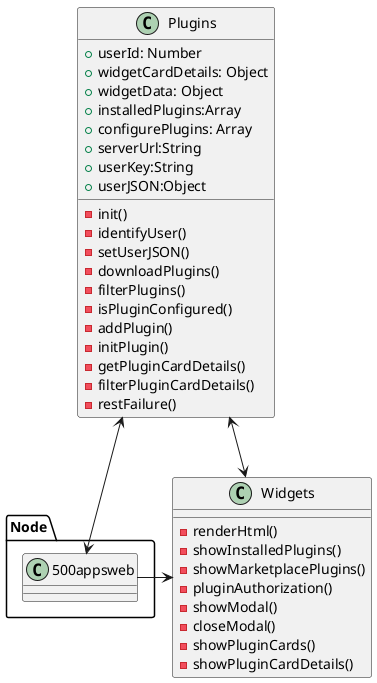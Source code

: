 @startuml plugins
class Plugins {
+userId: Number
+widgetCardDetails: Object
+widgetData: Object
+installedPlugins:Array
+configurePlugins: Array
+serverUrl:String
+userKey:String
+userJSON:Object
-init()
-identifyUser()
-setUserJSON()
-downloadPlugins()
-filterPlugins()
-isPluginConfigured()
-addPlugin()
-initPlugin()
-getPluginCardDetails()
-filterPluginCardDetails()
-restFailure()
}

class Widgets {
-renderHtml()
-showInstalledPlugins()
-showMarketplacePlugins()
-pluginAuthorization()
-showModal()
-closeModal()
-showPluginCards()
-showPluginCardDetails()
}

Plugins <-down-> Node.500appsweb
Plugins <-down-> Widgets
Node.500appsweb -> Widgets
@enduml
